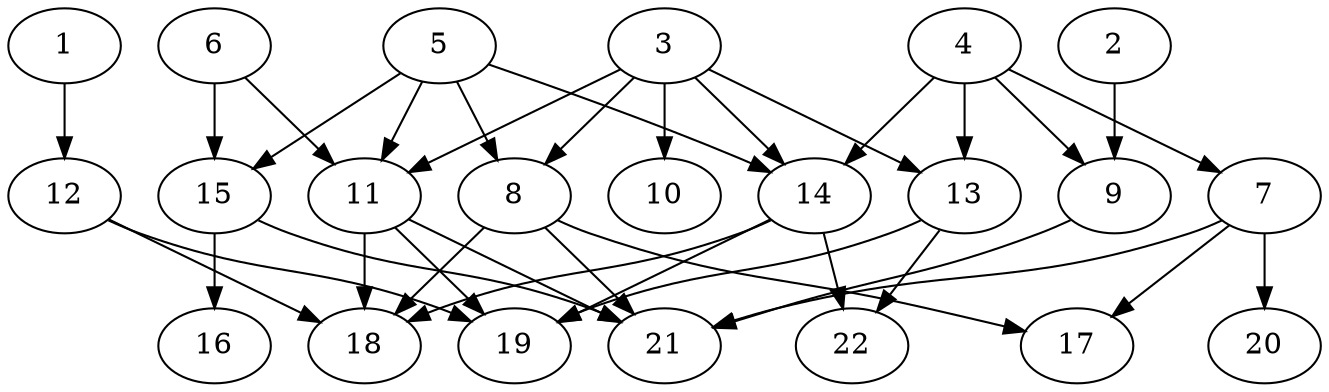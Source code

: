 // DAG (tier=2-normal, mode=data, n=22, ccr=0.412, fat=0.650, density=0.533, regular=0.591, jump=0.117, mindata=2097152, maxdata=16777216)
// DAG automatically generated by daggen at Sun Aug 24 16:33:34 2025
// /home/ermia/Project/Environments/daggen/bin/daggen --dot --ccr 0.412 --fat 0.650 --regular 0.591 --density 0.533 --jump 0.117 --mindata 2097152 --maxdata 16777216 -n 22 
digraph G {
  1 [size="55126894671182760", alpha="0.04", expect_size="27563447335591380"]
  1 -> 12 [size ="2049310929715200"]
  2 [size="2705719500842559602688", alpha="0.03", expect_size="1352859750421279801344"]
  2 -> 9 [size ="1553382833651712"]
  3 [size="2878685324893919117312", alpha="0.03", expect_size="1439342662446959558656"]
  3 -> 8 [size ="1618897862131712"]
  3 -> 10 [size ="1618897862131712"]
  3 -> 11 [size ="1618897862131712"]
  3 -> 13 [size ="1618897862131712"]
  3 -> 14 [size ="1618897862131712"]
  4 [size="10006374561046828", alpha="0.16", expect_size="5003187280523414"]
  4 -> 7 [size ="158806424158208"]
  4 -> 9 [size ="158806424158208"]
  4 -> 13 [size ="158806424158208"]
  4 -> 14 [size ="158806424158208"]
  5 [size="3928468140525403242496", alpha="0.08", expect_size="1964234070262701621248"]
  5 -> 8 [size ="1991768274894848"]
  5 -> 11 [size ="1991768274894848"]
  5 -> 14 [size ="1991768274894848"]
  5 -> 15 [size ="1991768274894848"]
  6 [size="144199647062617227264", alpha="0.08", expect_size="72099823531308613632"]
  6 -> 11 [size ="219988233289728"]
  6 -> 15 [size ="219988233289728"]
  7 [size="1254449745197838336", alpha="0.07", expect_size="627224872598919168"]
  7 -> 17 [size ="1043828257587200"]
  7 -> 20 [size ="1043828257587200"]
  7 -> 21 [size ="1043828257587200"]
  8 [size="1716301387623106816", alpha="0.15", expect_size="858150693811553408"]
  8 -> 17 [size ="1562528429637632"]
  8 -> 18 [size ="1562528429637632"]
  8 -> 21 [size ="1562528429637632"]
  9 [size="1703702112566956288", alpha="0.08", expect_size="851851056283478144"]
  9 -> 21 [size ="971393432813568"]
  10 [size="26318619178826632", alpha="0.04", expect_size="13159309589413316"]
  11 [size="183064663385178112000", alpha="0.08", expect_size="91532331692589056000"]
  11 -> 18 [size ="257924739891200"]
  11 -> 19 [size ="257924739891200"]
  11 -> 21 [size ="257924739891200"]
  12 [size="175447462583480614912", alpha="0.03", expect_size="87723731291740307456"]
  12 -> 18 [size ="250719462490112"]
  12 -> 19 [size ="250719462490112"]
  13 [size="507393595891416825856", alpha="0.12", expect_size="253696797945708412928"]
  13 -> 19 [size ="508924440608768"]
  13 -> 22 [size ="508924440608768"]
  14 [size="3132658237873504768", alpha="0.08", expect_size="1566329118936752384"]
  14 -> 18 [size ="1464954834124800"]
  14 -> 19 [size ="1464954834124800"]
  14 -> 22 [size ="1464954834124800"]
  15 [size="3089458079331578368", alpha="0.16", expect_size="1544729039665789184"]
  15 -> 16 [size ="2165506480013312"]
  15 -> 21 [size ="2165506480013312"]
  16 [size="1630046861887556026368", alpha="0.05", expect_size="815023430943778013184"]
  17 [size="26520737431625000", alpha="0.17", expect_size="13260368715812500"]
  18 [size="572391236548841664", alpha="0.14", expect_size="286195618274420832"]
  19 [size="808873979684245733376", alpha="0.15", expect_size="404436989842122866688"]
  20 [size="607318343199752192000", alpha="0.17", expect_size="303659171599876096000"]
  21 [size="384383014300283648", alpha="0.00", expect_size="192191507150141824"]
  22 [size="224415907836973024", alpha="0.02", expect_size="112207953918486512"]
}